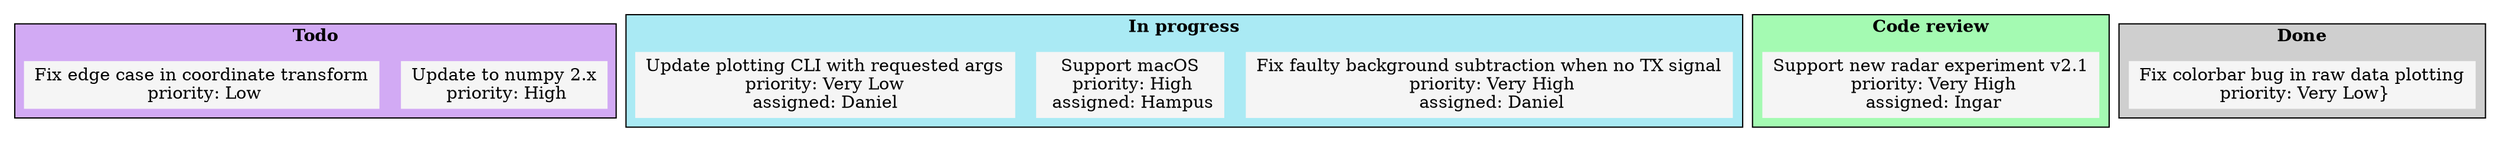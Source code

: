graph {
    node[
        shape = rect
        style = filled
        color = "#f5f5f5"
    ]
    task1 [label="Update to numpy 2.x\n priority: High"]
    task2 [label="Fix edge case in coordinate transform\n priority: Low"]
    task3 [label="Fix faulty background subtraction when no TX signal\n priority: Very High\n assigned: Daniel"]
    task4 [label="Support macOS\n priority: High\n assigned: Hampus"]
    task5 [label="Update plotting CLI with requested args\npriority: Very Low\nassigned: Daniel"]
    task6 [label="Support new radar experiment v2.1\n priority: Very High\n assigned: Ingar"]
    task7 [label="Fix colorbar bug in raw data plotting\n priority: Very Low}"]
    subgraph cluster_todo {
        bgcolor="#d2aaf4"
        label=<<b>Todo</b>>
        { rank="min"
            task1
            task2
        }
    }
    subgraph cluster_progress {
        bgcolor="#aaeaf4"
        label=<<b>In progress</b>>
        { rank=same
            task3
            task4
            task5
        }
    }
    subgraph cluster_review {
        bgcolor="#a4fab2"
        label=<<b>Code review</b>>
        { rank=same
            task6
        }
    }
    subgraph cluster_done {
        bgcolor="#cfcfcf"
        label=<<b>Done</b>>
        { rank=same
            task7
        }
    }
}
